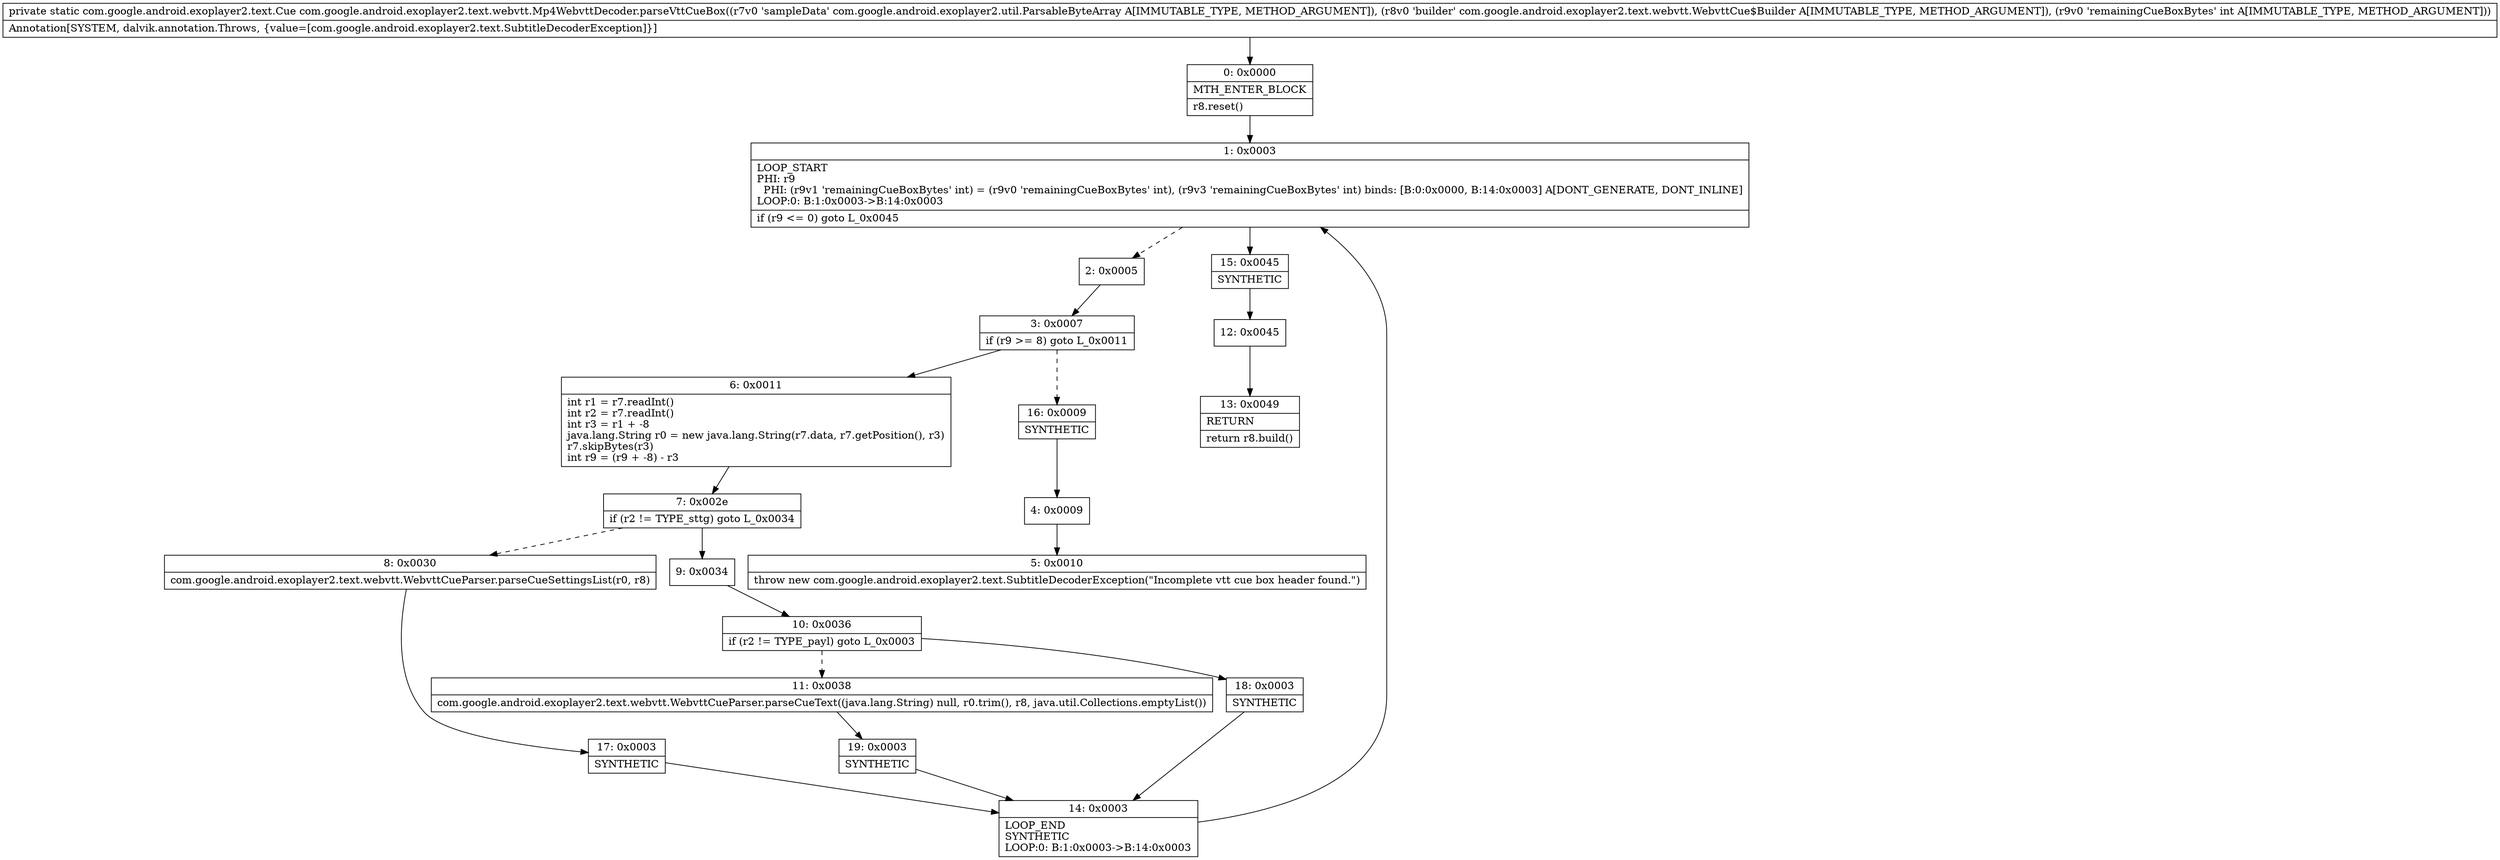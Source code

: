digraph "CFG forcom.google.android.exoplayer2.text.webvtt.Mp4WebvttDecoder.parseVttCueBox(Lcom\/google\/android\/exoplayer2\/util\/ParsableByteArray;Lcom\/google\/android\/exoplayer2\/text\/webvtt\/WebvttCue$Builder;I)Lcom\/google\/android\/exoplayer2\/text\/Cue;" {
Node_0 [shape=record,label="{0\:\ 0x0000|MTH_ENTER_BLOCK\l|r8.reset()\l}"];
Node_1 [shape=record,label="{1\:\ 0x0003|LOOP_START\lPHI: r9 \l  PHI: (r9v1 'remainingCueBoxBytes' int) = (r9v0 'remainingCueBoxBytes' int), (r9v3 'remainingCueBoxBytes' int) binds: [B:0:0x0000, B:14:0x0003] A[DONT_GENERATE, DONT_INLINE]\lLOOP:0: B:1:0x0003\-\>B:14:0x0003\l|if (r9 \<= 0) goto L_0x0045\l}"];
Node_2 [shape=record,label="{2\:\ 0x0005}"];
Node_3 [shape=record,label="{3\:\ 0x0007|if (r9 \>= 8) goto L_0x0011\l}"];
Node_4 [shape=record,label="{4\:\ 0x0009}"];
Node_5 [shape=record,label="{5\:\ 0x0010|throw new com.google.android.exoplayer2.text.SubtitleDecoderException(\"Incomplete vtt cue box header found.\")\l}"];
Node_6 [shape=record,label="{6\:\ 0x0011|int r1 = r7.readInt()\lint r2 = r7.readInt()\lint r3 = r1 + \-8\ljava.lang.String r0 = new java.lang.String(r7.data, r7.getPosition(), r3)\lr7.skipBytes(r3)\lint r9 = (r9 + \-8) \- r3\l}"];
Node_7 [shape=record,label="{7\:\ 0x002e|if (r2 != TYPE_sttg) goto L_0x0034\l}"];
Node_8 [shape=record,label="{8\:\ 0x0030|com.google.android.exoplayer2.text.webvtt.WebvttCueParser.parseCueSettingsList(r0, r8)\l}"];
Node_9 [shape=record,label="{9\:\ 0x0034}"];
Node_10 [shape=record,label="{10\:\ 0x0036|if (r2 != TYPE_payl) goto L_0x0003\l}"];
Node_11 [shape=record,label="{11\:\ 0x0038|com.google.android.exoplayer2.text.webvtt.WebvttCueParser.parseCueText((java.lang.String) null, r0.trim(), r8, java.util.Collections.emptyList())\l}"];
Node_12 [shape=record,label="{12\:\ 0x0045}"];
Node_13 [shape=record,label="{13\:\ 0x0049|RETURN\l|return r8.build()\l}"];
Node_14 [shape=record,label="{14\:\ 0x0003|LOOP_END\lSYNTHETIC\lLOOP:0: B:1:0x0003\-\>B:14:0x0003\l}"];
Node_15 [shape=record,label="{15\:\ 0x0045|SYNTHETIC\l}"];
Node_16 [shape=record,label="{16\:\ 0x0009|SYNTHETIC\l}"];
Node_17 [shape=record,label="{17\:\ 0x0003|SYNTHETIC\l}"];
Node_18 [shape=record,label="{18\:\ 0x0003|SYNTHETIC\l}"];
Node_19 [shape=record,label="{19\:\ 0x0003|SYNTHETIC\l}"];
MethodNode[shape=record,label="{private static com.google.android.exoplayer2.text.Cue com.google.android.exoplayer2.text.webvtt.Mp4WebvttDecoder.parseVttCueBox((r7v0 'sampleData' com.google.android.exoplayer2.util.ParsableByteArray A[IMMUTABLE_TYPE, METHOD_ARGUMENT]), (r8v0 'builder' com.google.android.exoplayer2.text.webvtt.WebvttCue$Builder A[IMMUTABLE_TYPE, METHOD_ARGUMENT]), (r9v0 'remainingCueBoxBytes' int A[IMMUTABLE_TYPE, METHOD_ARGUMENT]))  | Annotation[SYSTEM, dalvik.annotation.Throws, \{value=[com.google.android.exoplayer2.text.SubtitleDecoderException]\}]\l}"];
MethodNode -> Node_0;
Node_0 -> Node_1;
Node_1 -> Node_2[style=dashed];
Node_1 -> Node_15;
Node_2 -> Node_3;
Node_3 -> Node_6;
Node_3 -> Node_16[style=dashed];
Node_4 -> Node_5;
Node_6 -> Node_7;
Node_7 -> Node_8[style=dashed];
Node_7 -> Node_9;
Node_8 -> Node_17;
Node_9 -> Node_10;
Node_10 -> Node_11[style=dashed];
Node_10 -> Node_18;
Node_11 -> Node_19;
Node_12 -> Node_13;
Node_14 -> Node_1;
Node_15 -> Node_12;
Node_16 -> Node_4;
Node_17 -> Node_14;
Node_18 -> Node_14;
Node_19 -> Node_14;
}

